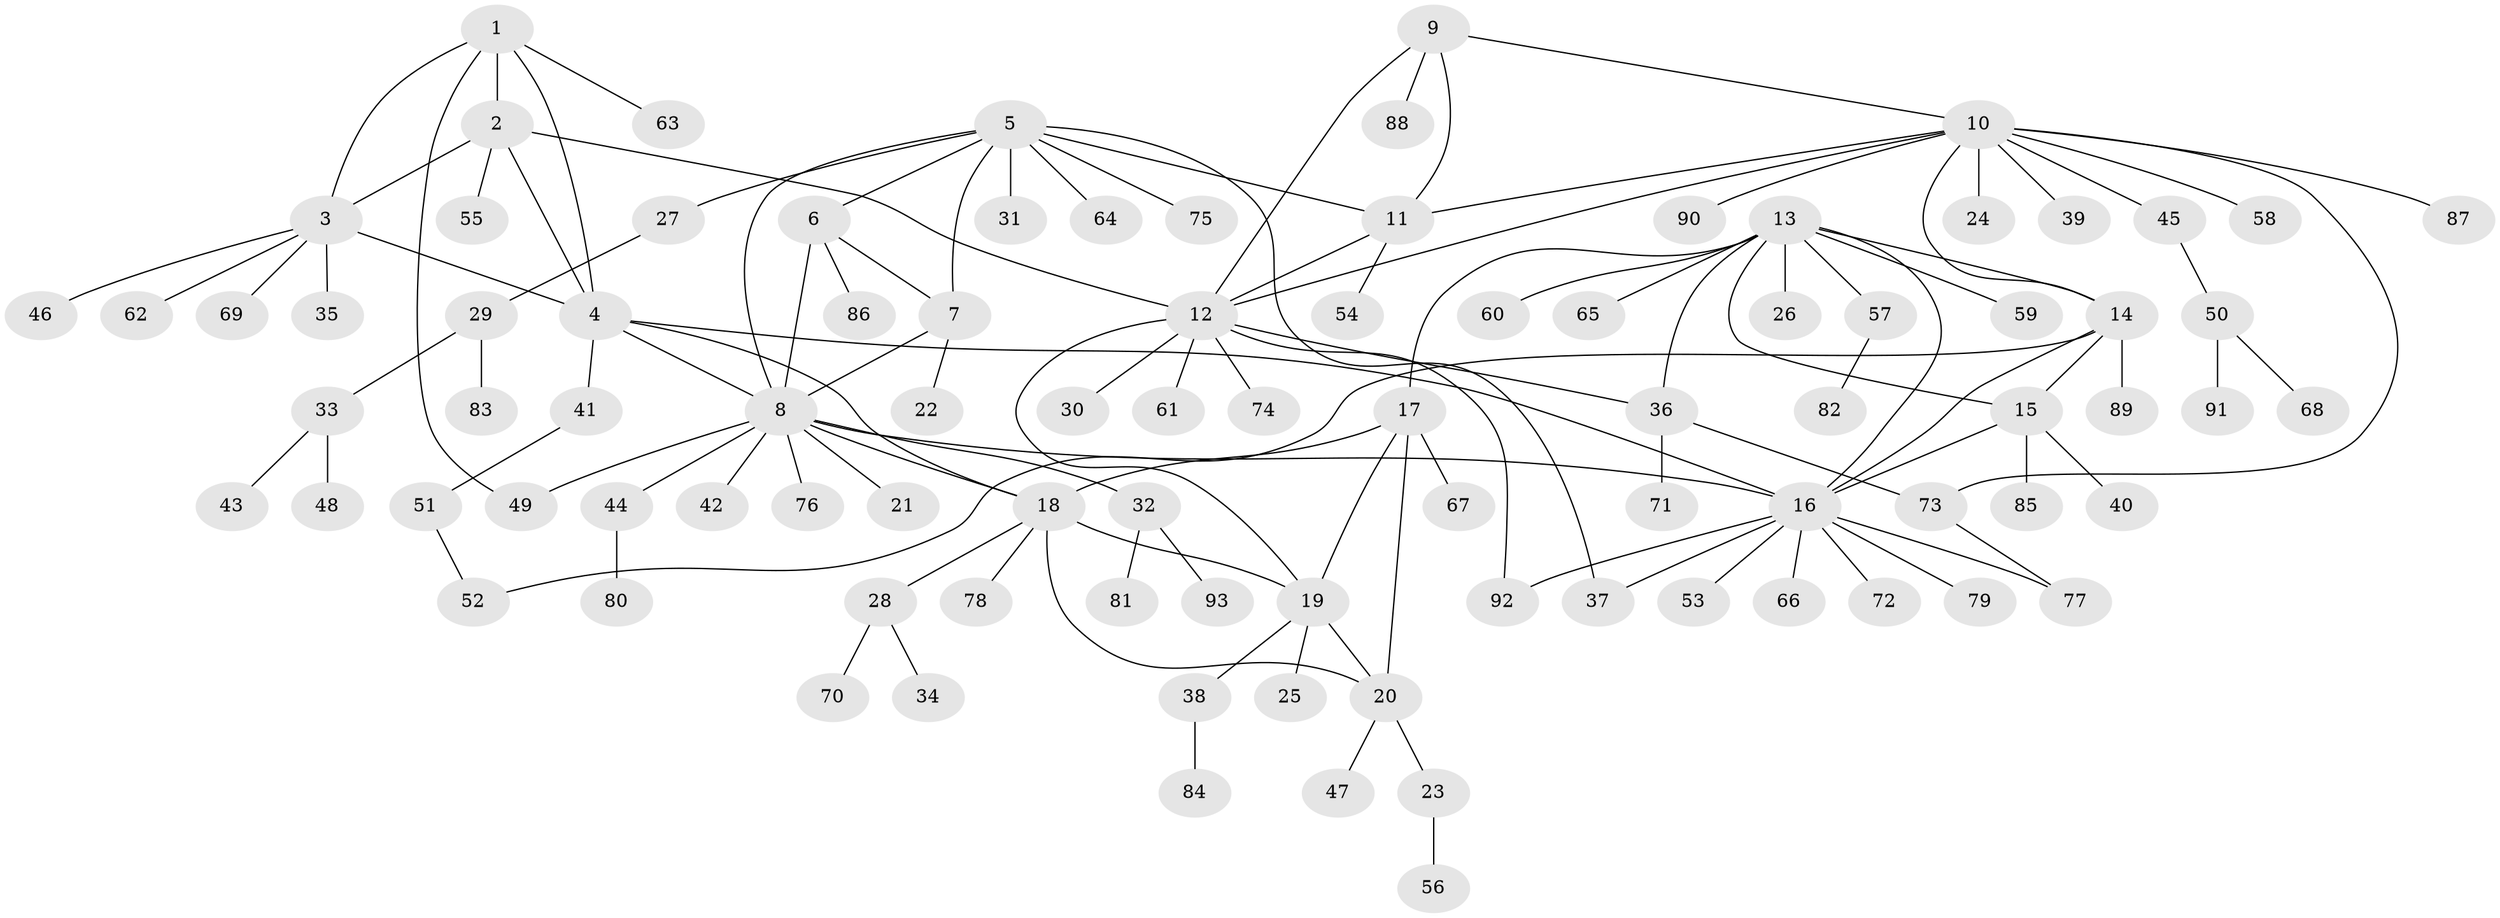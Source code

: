 // coarse degree distribution, {3: 0.07352941176470588, 8: 0.029411764705882353, 5: 0.014705882352941176, 7: 0.029411764705882353, 2: 0.14705882352941177, 12: 0.029411764705882353, 11: 0.029411764705882353, 4: 0.014705882352941176, 6: 0.014705882352941176, 1: 0.6176470588235294}
// Generated by graph-tools (version 1.1) at 2025/42/03/06/25 10:42:06]
// undirected, 93 vertices, 120 edges
graph export_dot {
graph [start="1"]
  node [color=gray90,style=filled];
  1;
  2;
  3;
  4;
  5;
  6;
  7;
  8;
  9;
  10;
  11;
  12;
  13;
  14;
  15;
  16;
  17;
  18;
  19;
  20;
  21;
  22;
  23;
  24;
  25;
  26;
  27;
  28;
  29;
  30;
  31;
  32;
  33;
  34;
  35;
  36;
  37;
  38;
  39;
  40;
  41;
  42;
  43;
  44;
  45;
  46;
  47;
  48;
  49;
  50;
  51;
  52;
  53;
  54;
  55;
  56;
  57;
  58;
  59;
  60;
  61;
  62;
  63;
  64;
  65;
  66;
  67;
  68;
  69;
  70;
  71;
  72;
  73;
  74;
  75;
  76;
  77;
  78;
  79;
  80;
  81;
  82;
  83;
  84;
  85;
  86;
  87;
  88;
  89;
  90;
  91;
  92;
  93;
  1 -- 2;
  1 -- 3;
  1 -- 4;
  1 -- 49;
  1 -- 63;
  2 -- 3;
  2 -- 4;
  2 -- 12;
  2 -- 55;
  3 -- 4;
  3 -- 35;
  3 -- 46;
  3 -- 62;
  3 -- 69;
  4 -- 8;
  4 -- 16;
  4 -- 18;
  4 -- 41;
  5 -- 6;
  5 -- 7;
  5 -- 8;
  5 -- 11;
  5 -- 27;
  5 -- 31;
  5 -- 37;
  5 -- 64;
  5 -- 75;
  6 -- 7;
  6 -- 8;
  6 -- 86;
  7 -- 8;
  7 -- 22;
  8 -- 16;
  8 -- 18;
  8 -- 21;
  8 -- 32;
  8 -- 42;
  8 -- 44;
  8 -- 49;
  8 -- 76;
  9 -- 10;
  9 -- 11;
  9 -- 12;
  9 -- 88;
  10 -- 11;
  10 -- 12;
  10 -- 14;
  10 -- 24;
  10 -- 39;
  10 -- 45;
  10 -- 58;
  10 -- 73;
  10 -- 87;
  10 -- 90;
  11 -- 12;
  11 -- 54;
  12 -- 19;
  12 -- 30;
  12 -- 36;
  12 -- 61;
  12 -- 74;
  12 -- 92;
  13 -- 14;
  13 -- 15;
  13 -- 16;
  13 -- 17;
  13 -- 26;
  13 -- 36;
  13 -- 57;
  13 -- 59;
  13 -- 60;
  13 -- 65;
  14 -- 15;
  14 -- 16;
  14 -- 52;
  14 -- 89;
  15 -- 16;
  15 -- 40;
  15 -- 85;
  16 -- 37;
  16 -- 53;
  16 -- 66;
  16 -- 72;
  16 -- 77;
  16 -- 79;
  16 -- 92;
  17 -- 18;
  17 -- 19;
  17 -- 20;
  17 -- 67;
  18 -- 19;
  18 -- 20;
  18 -- 28;
  18 -- 78;
  19 -- 20;
  19 -- 25;
  19 -- 38;
  20 -- 23;
  20 -- 47;
  23 -- 56;
  27 -- 29;
  28 -- 34;
  28 -- 70;
  29 -- 33;
  29 -- 83;
  32 -- 81;
  32 -- 93;
  33 -- 43;
  33 -- 48;
  36 -- 71;
  36 -- 73;
  38 -- 84;
  41 -- 51;
  44 -- 80;
  45 -- 50;
  50 -- 68;
  50 -- 91;
  51 -- 52;
  57 -- 82;
  73 -- 77;
}
